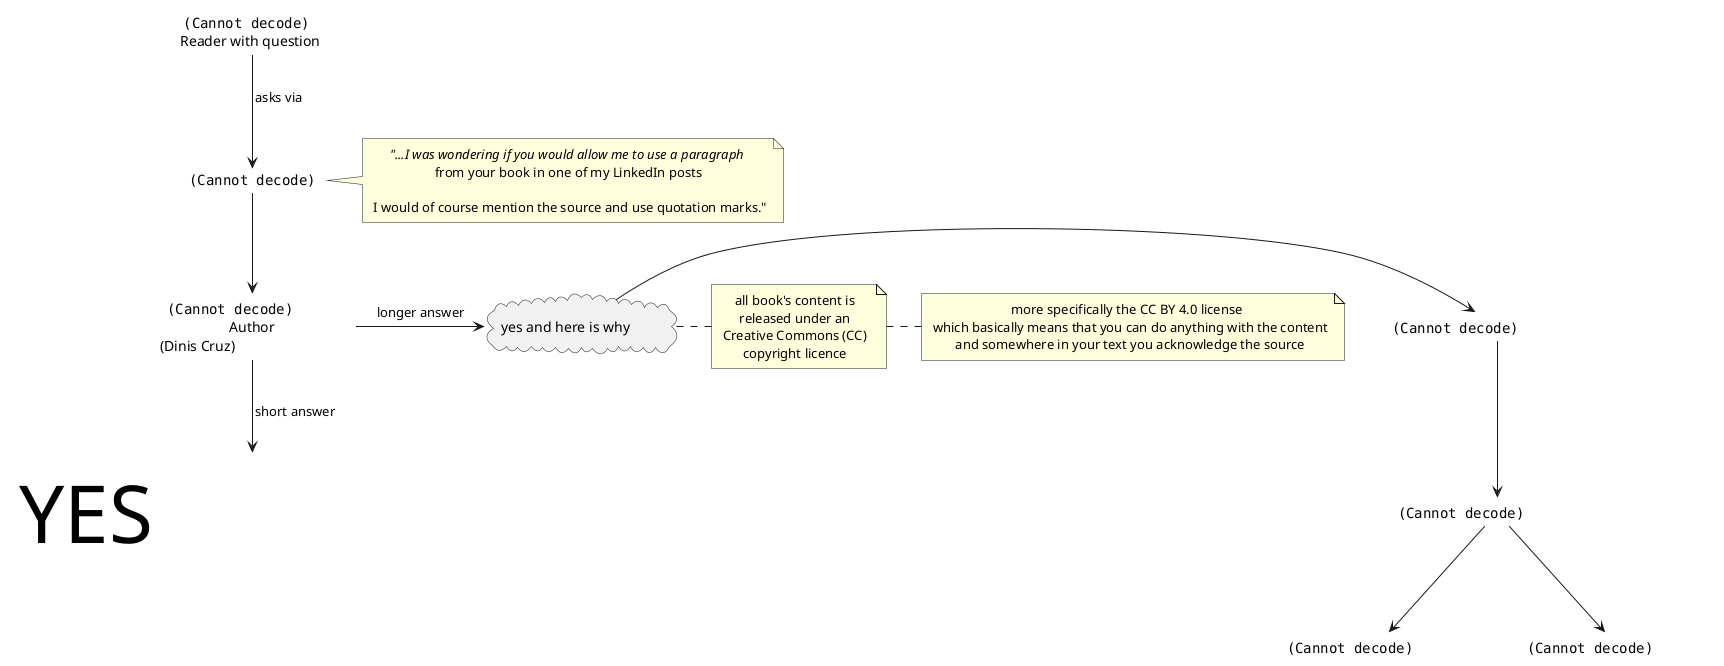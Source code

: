 @startuml

    skinparam RectangleBackgroundColor white
    skinparam StorageBackgroundColor   white
    skinparam CardBackgroundColor      white
    skinparam CardBorderColor          white
    skinparam CardBorderThickness      0
    skinparam Shadowing                false
    skinparam DefaultTextAlignment     center
    skinparam Padding                  2

    card "<img:../img/dudes/dude-scratching-head.png>   \nReader with question "                             as reader
    card "<img:../img/others/linkedin-logo.png>"                                                             as linkedin
    note right: <i>"...I was wondering if you would allow me to use a paragraph \nfrom your book in one of my LinkedIn posts\n\n I would of course mention the source and use quotation marks."
    card "<img:../img/dudes/dude-dinis.png>            \nAuthor\n(Dinis Cruz)                              " as author
    card "<img:../img/dudes/dude-dinis.png>            \nAuthor\n(Dinis Cruz)                              " as author
    card "<img:../img/others/cc-logo.png>                       " as cc_logo
    card "<img:../img/others/cc-by-logo.png>                    " as cc_by
    card "<img:../img/others/cc-by-details-1.png>               " as cc_by_details_1
    card "<img:../img/others/cc-by-details-2.png>               " as cc_by_details_2


    card "<size:80>YES                " as short_answer
    cloud "yes and here is why        " as long_answer


    reader    -->     linkedin      : asks via
    linkedin    -->     author
    author      -->     short_answer  : short answer
    author      -r->     long_answer   : longer answer

    long_answer -r-> cc_logo
    note right: all book's content is\nreleased under an\n Creative Commons (CC) \ncopyright licence
    cc_logo     --> cc_by
    note right: more specifically the CC BY 4.0 license \n which basically means that you can do anything with the content\n and somewhere in your text you acknowledge the source

    cc_by --> cc_by_details_1
    cc_by --> cc_by_details_2

@enduml

